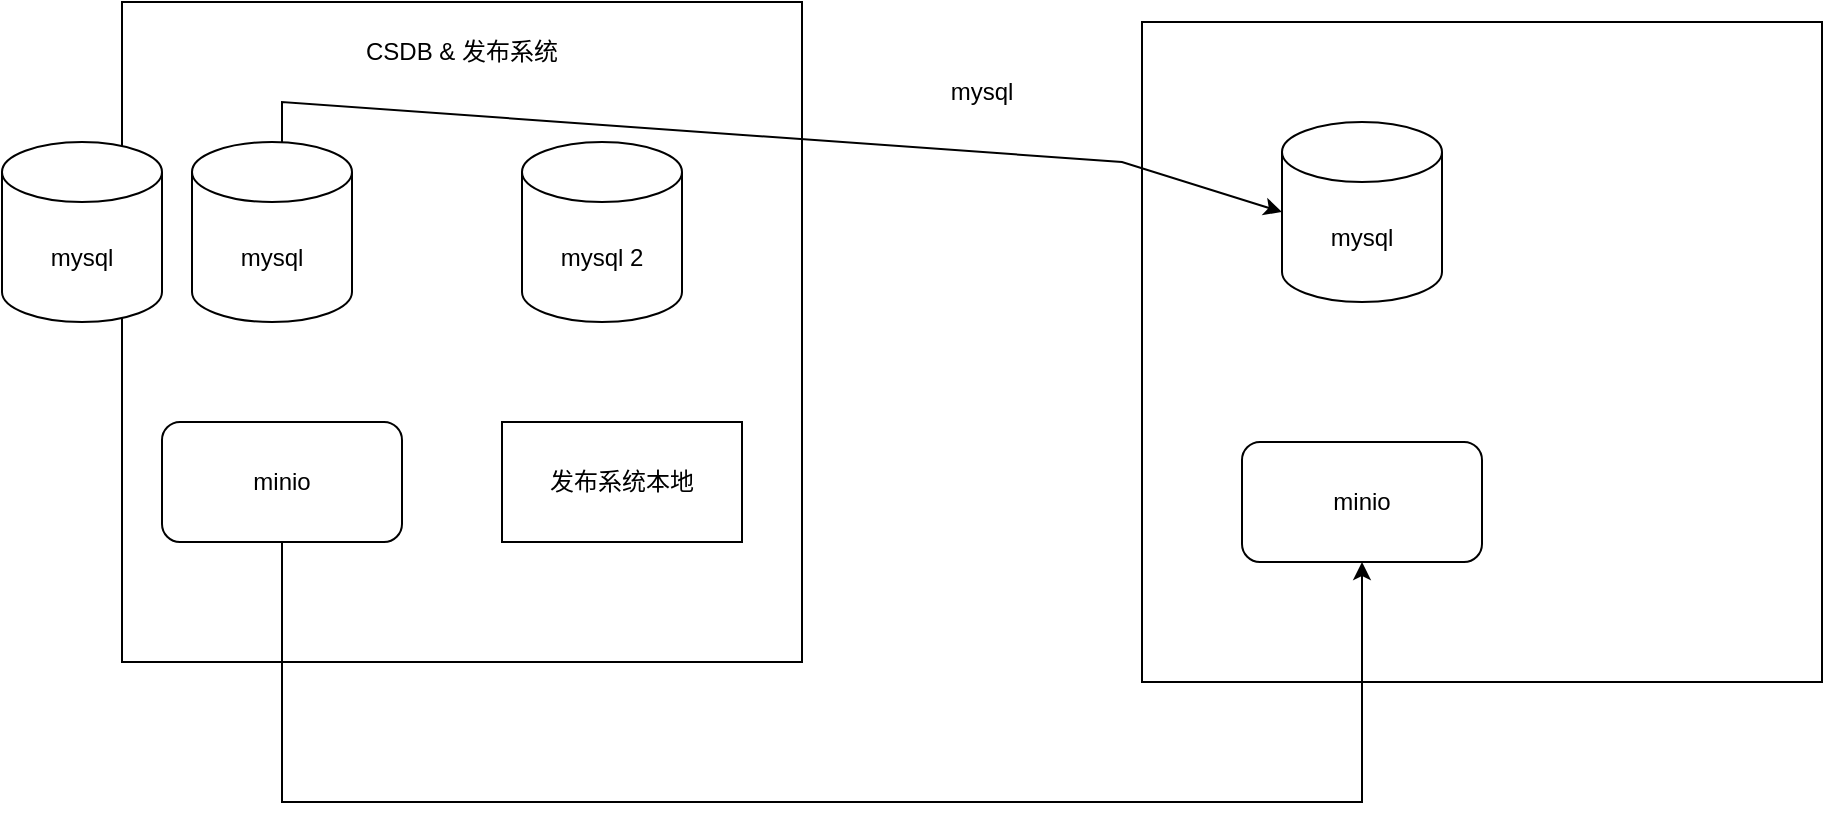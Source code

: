 <mxfile version="26.2.13">
  <diagram name="第 1 页" id="k096yYOhRBKUoAMuS81z">
    <mxGraphModel dx="904" dy="464" grid="1" gridSize="10" guides="1" tooltips="1" connect="1" arrows="1" fold="1" page="1" pageScale="1" pageWidth="827" pageHeight="1169" math="0" shadow="0">
      <root>
        <mxCell id="0" />
        <mxCell id="1" parent="0" />
        <mxCell id="4QLVEUlT6ZixZRZqhM-1-4" value="" style="rounded=0;whiteSpace=wrap;html=1;" vertex="1" parent="1">
          <mxGeometry x="70" y="80" width="340" height="330" as="geometry" />
        </mxCell>
        <mxCell id="4QLVEUlT6ZixZRZqhM-1-2" value="mysql" style="shape=cylinder3;whiteSpace=wrap;html=1;boundedLbl=1;backgroundOutline=1;size=15;" vertex="1" parent="1">
          <mxGeometry x="105" y="150" width="80" height="90" as="geometry" />
        </mxCell>
        <mxCell id="4QLVEUlT6ZixZRZqhM-1-3" value="minio" style="rounded=1;whiteSpace=wrap;html=1;" vertex="1" parent="1">
          <mxGeometry x="90" y="290" width="120" height="60" as="geometry" />
        </mxCell>
        <mxCell id="4QLVEUlT6ZixZRZqhM-1-5" value="发布系统本地" style="rounded=0;whiteSpace=wrap;html=1;" vertex="1" parent="1">
          <mxGeometry x="260" y="290" width="120" height="60" as="geometry" />
        </mxCell>
        <mxCell id="4QLVEUlT6ZixZRZqhM-1-7" value="CSDB &amp;amp; 发布系统" style="text;html=1;align=center;verticalAlign=middle;whiteSpace=wrap;rounded=0;" vertex="1" parent="1">
          <mxGeometry x="185" y="90" width="110" height="30" as="geometry" />
        </mxCell>
        <mxCell id="4QLVEUlT6ZixZRZqhM-1-8" value="mysql 2" style="shape=cylinder3;whiteSpace=wrap;html=1;boundedLbl=1;backgroundOutline=1;size=15;" vertex="1" parent="1">
          <mxGeometry x="270" y="150" width="80" height="90" as="geometry" />
        </mxCell>
        <mxCell id="4QLVEUlT6ZixZRZqhM-1-9" value="" style="rounded=0;whiteSpace=wrap;html=1;" vertex="1" parent="1">
          <mxGeometry x="580" y="90" width="340" height="330" as="geometry" />
        </mxCell>
        <mxCell id="4QLVEUlT6ZixZRZqhM-1-10" value="" style="endArrow=classic;html=1;rounded=0;entryX=0;entryY=0.5;entryDx=0;entryDy=0;entryPerimeter=0;" edge="1" parent="1" target="4QLVEUlT6ZixZRZqhM-1-11">
          <mxGeometry width="50" height="50" relative="1" as="geometry">
            <mxPoint x="150" y="150" as="sourcePoint" />
            <mxPoint x="200" y="100" as="targetPoint" />
            <Array as="points">
              <mxPoint x="150" y="130" />
              <mxPoint x="570" y="160" />
            </Array>
          </mxGeometry>
        </mxCell>
        <mxCell id="4QLVEUlT6ZixZRZqhM-1-11" value="mysql" style="shape=cylinder3;whiteSpace=wrap;html=1;boundedLbl=1;backgroundOutline=1;size=15;" vertex="1" parent="1">
          <mxGeometry x="650" y="140" width="80" height="90" as="geometry" />
        </mxCell>
        <mxCell id="4QLVEUlT6ZixZRZqhM-1-12" value="mysql" style="text;html=1;align=center;verticalAlign=middle;whiteSpace=wrap;rounded=0;" vertex="1" parent="1">
          <mxGeometry x="450" y="110" width="100" height="30" as="geometry" />
        </mxCell>
        <mxCell id="4QLVEUlT6ZixZRZqhM-1-13" value="mysql" style="shape=cylinder3;whiteSpace=wrap;html=1;boundedLbl=1;backgroundOutline=1;size=15;" vertex="1" parent="1">
          <mxGeometry x="10" y="150" width="80" height="90" as="geometry" />
        </mxCell>
        <mxCell id="4QLVEUlT6ZixZRZqhM-1-14" value="minio" style="rounded=1;whiteSpace=wrap;html=1;" vertex="1" parent="1">
          <mxGeometry x="630" y="300" width="120" height="60" as="geometry" />
        </mxCell>
        <mxCell id="4QLVEUlT6ZixZRZqhM-1-15" value="" style="endArrow=classic;html=1;rounded=0;entryX=0.5;entryY=1;entryDx=0;entryDy=0;" edge="1" parent="1" source="4QLVEUlT6ZixZRZqhM-1-3" target="4QLVEUlT6ZixZRZqhM-1-14">
          <mxGeometry width="50" height="50" relative="1" as="geometry">
            <mxPoint x="160" y="520" as="sourcePoint" />
            <mxPoint x="700" y="470" as="targetPoint" />
            <Array as="points">
              <mxPoint x="150" y="480" />
              <mxPoint x="690" y="480" />
            </Array>
          </mxGeometry>
        </mxCell>
      </root>
    </mxGraphModel>
  </diagram>
</mxfile>

